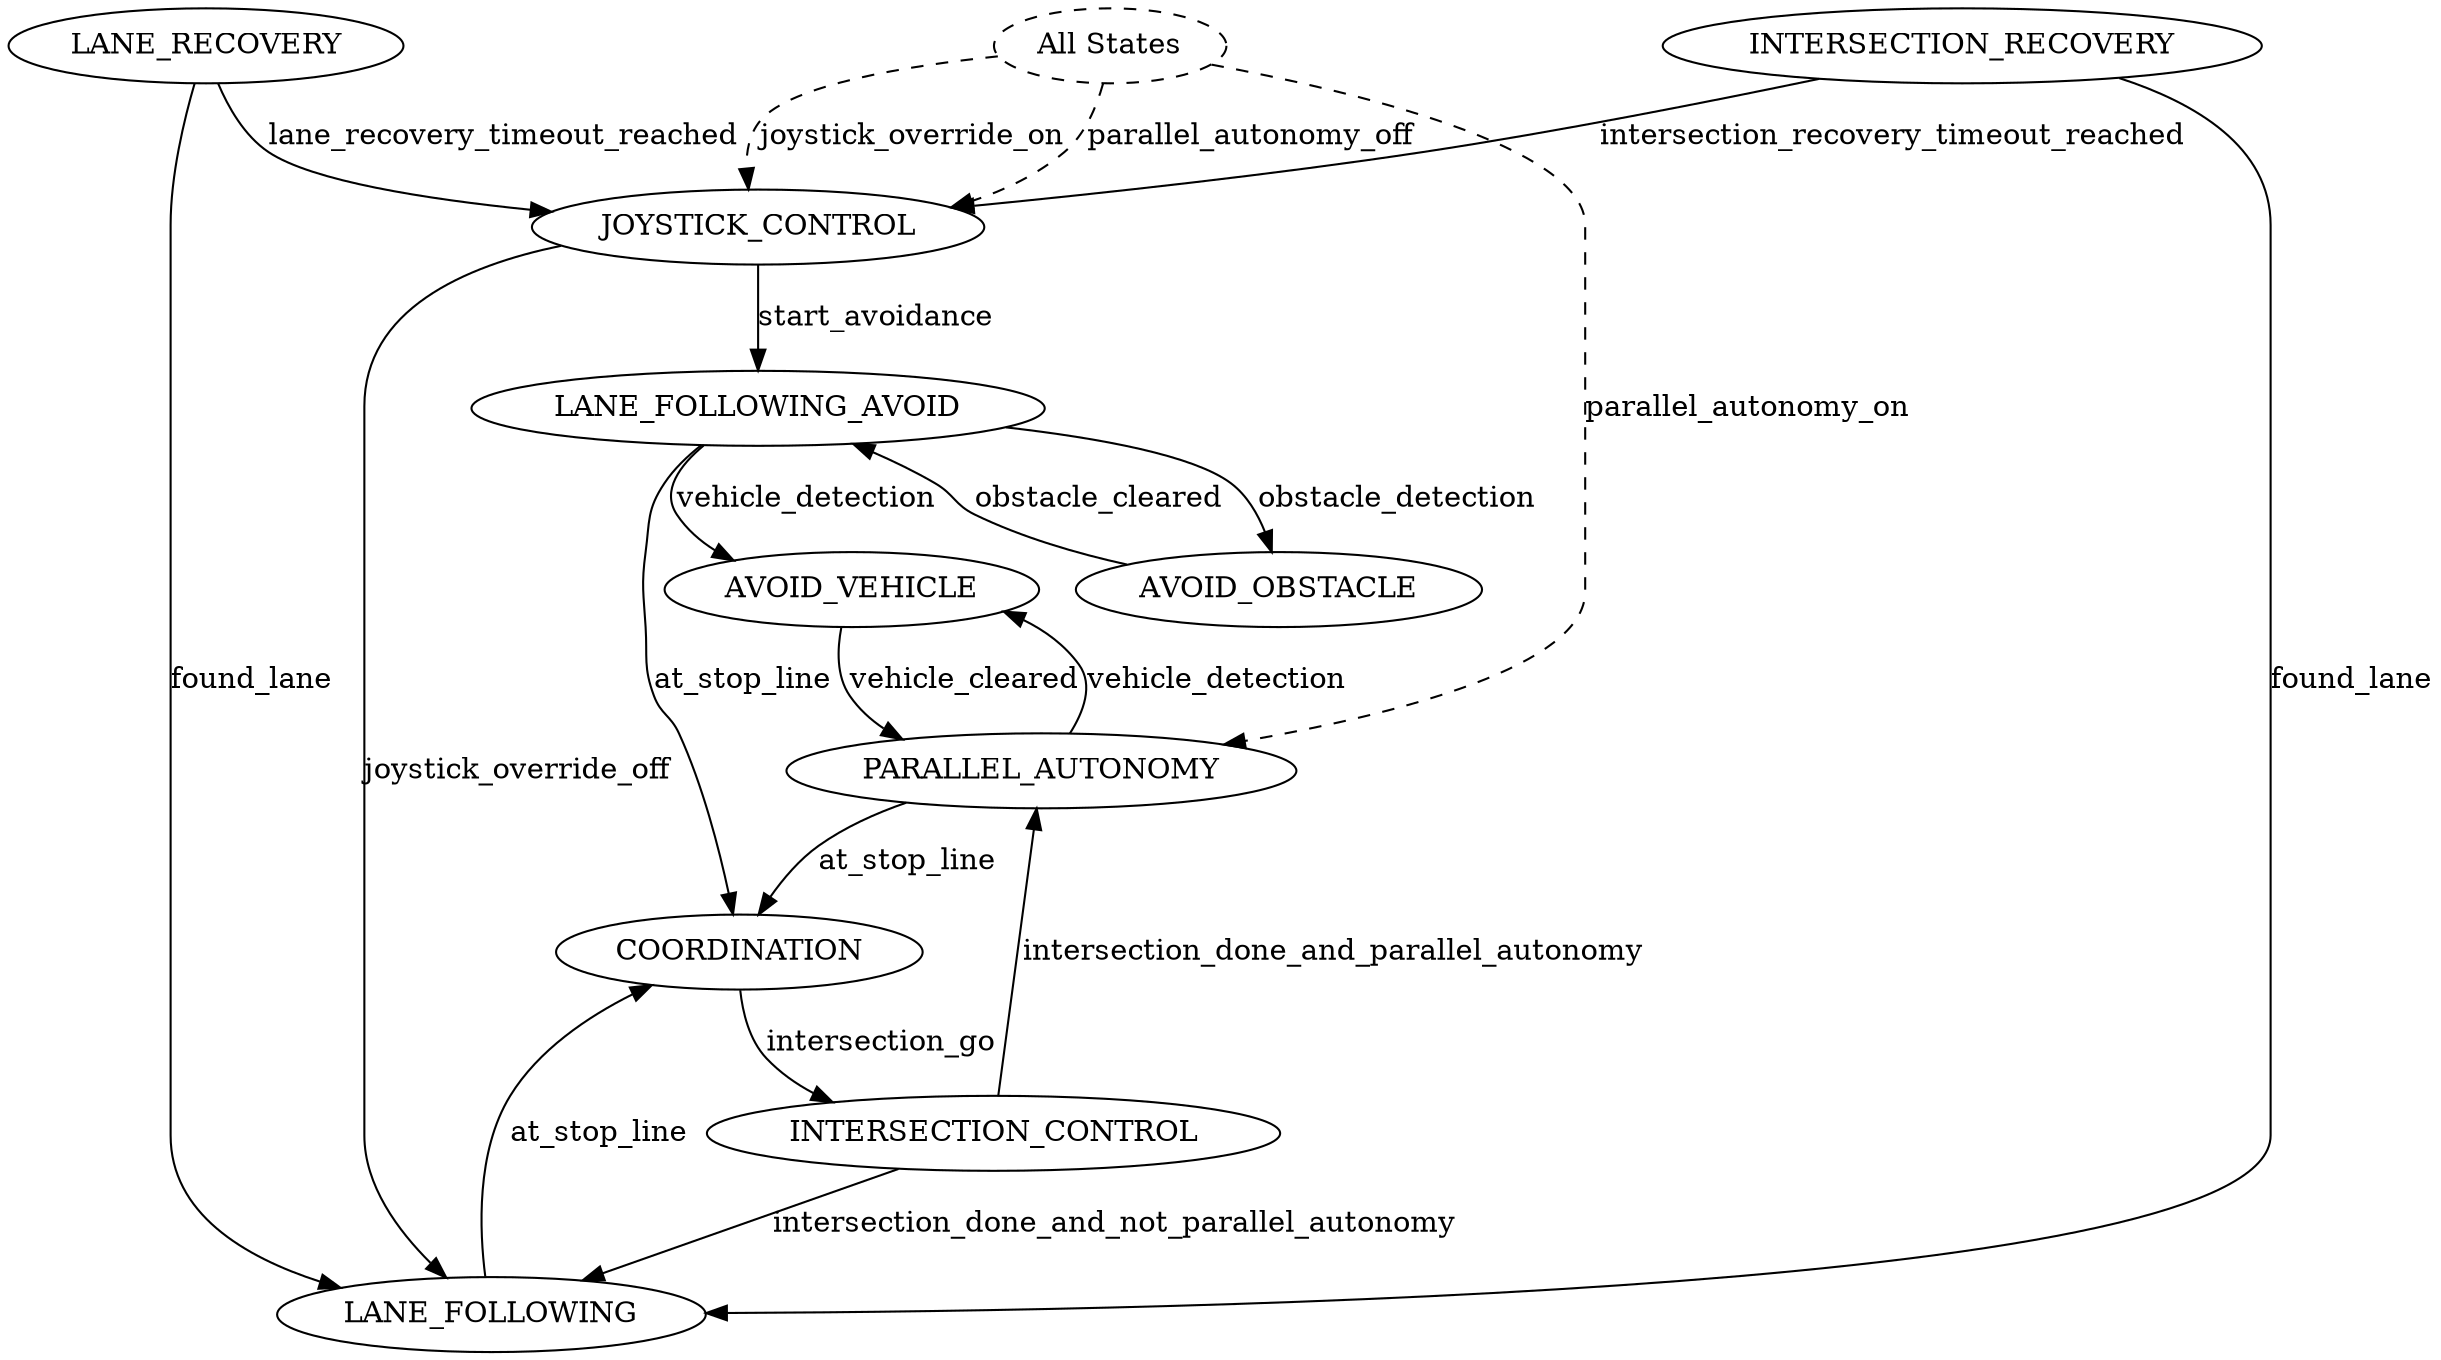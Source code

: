 // default.yaml
digraph {
	LANE_FOLLOWING_AVOID [label=LANE_FOLLOWING_AVOID]
	INTERSECTION_CONTROL [label=INTERSECTION_CONTROL]
	LANE_RECOVERY [label=LANE_RECOVERY]
	AVOID_VEHICLE [label=AVOID_VEHICLE]
	AVOID_OBSTACLE [label=AVOID_OBSTACLE]
	JOYSTICK_CONTROL [label=JOYSTICK_CONTROL]
	INTERSECTION_RECOVERY [label=INTERSECTION_RECOVERY]
	PARALLEL_AUTONOMY [label=PARALLEL_AUTONOMY]
	LANE_FOLLOWING [label=LANE_FOLLOWING]
	COORDINATION [label=COORDINATION]
	LANE_FOLLOWING_AVOID -> COORDINATION [label=at_stop_line]
	LANE_FOLLOWING_AVOID -> AVOID_OBSTACLE [label=obstacle_detection]
	LANE_FOLLOWING_AVOID -> AVOID_VEHICLE [label=vehicle_detection]
	INTERSECTION_CONTROL -> PARALLEL_AUTONOMY [label=intersection_done_and_parallel_autonomy]
	INTERSECTION_CONTROL -> LANE_FOLLOWING [label=intersection_done_and_not_parallel_autonomy]
	LANE_RECOVERY -> JOYSTICK_CONTROL [label=lane_recovery_timeout_reached]
	LANE_RECOVERY -> LANE_FOLLOWING [label=found_lane]
	AVOID_VEHICLE -> PARALLEL_AUTONOMY [label=vehicle_cleared]
	AVOID_OBSTACLE -> LANE_FOLLOWING_AVOID [label=obstacle_cleared]
	JOYSTICK_CONTROL -> LANE_FOLLOWING_AVOID [label=start_avoidance]
	JOYSTICK_CONTROL -> LANE_FOLLOWING [label=joystick_override_off]
	INTERSECTION_RECOVERY -> JOYSTICK_CONTROL [label=intersection_recovery_timeout_reached]
	INTERSECTION_RECOVERY -> LANE_FOLLOWING [label=found_lane]
	PARALLEL_AUTONOMY -> AVOID_VEHICLE [label=vehicle_detection]
	PARALLEL_AUTONOMY -> COORDINATION [label=at_stop_line]
	LANE_FOLLOWING -> COORDINATION [label=at_stop_line]
	COORDINATION -> INTERSECTION_CONTROL [label=intersection_go]
	ALL_STATES [label="All States" style=dashed]
	ALL_STATES -> JOYSTICK_CONTROL [label=joystick_override_on concentrate=false style=dashed]
	ALL_STATES -> JOYSTICK_CONTROL [label=parallel_autonomy_off concentrate=false style=dashed]
	ALL_STATES -> PARALLEL_AUTONOMY [label=parallel_autonomy_on concentrate=false style=dashed]
}